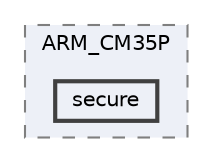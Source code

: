 digraph "D:/Projects/Raspberrypi_pico/pico_freertos_final/freertos_pico2/pico_freertos/FreeRTOS-Kernel/portable/GCC/ARM_CM35P/secure"
{
 // LATEX_PDF_SIZE
  bgcolor="transparent";
  edge [fontname=Helvetica,fontsize=10,labelfontname=Helvetica,labelfontsize=10];
  node [fontname=Helvetica,fontsize=10,shape=box,height=0.2,width=0.4];
  compound=true
  subgraph clusterdir_d0d2337ae6dc5e2a410571521002bb0c {
    graph [ bgcolor="#edf0f7", pencolor="grey50", label="ARM_CM35P", fontname=Helvetica,fontsize=10 style="filled,dashed", URL="dir_d0d2337ae6dc5e2a410571521002bb0c.html",tooltip=""]
  dir_0c93b60031b4205c0dadefa2fec97074 [label="secure", fillcolor="#edf0f7", color="grey25", style="filled,bold", URL="dir_0c93b60031b4205c0dadefa2fec97074.html",tooltip=""];
  }
}
